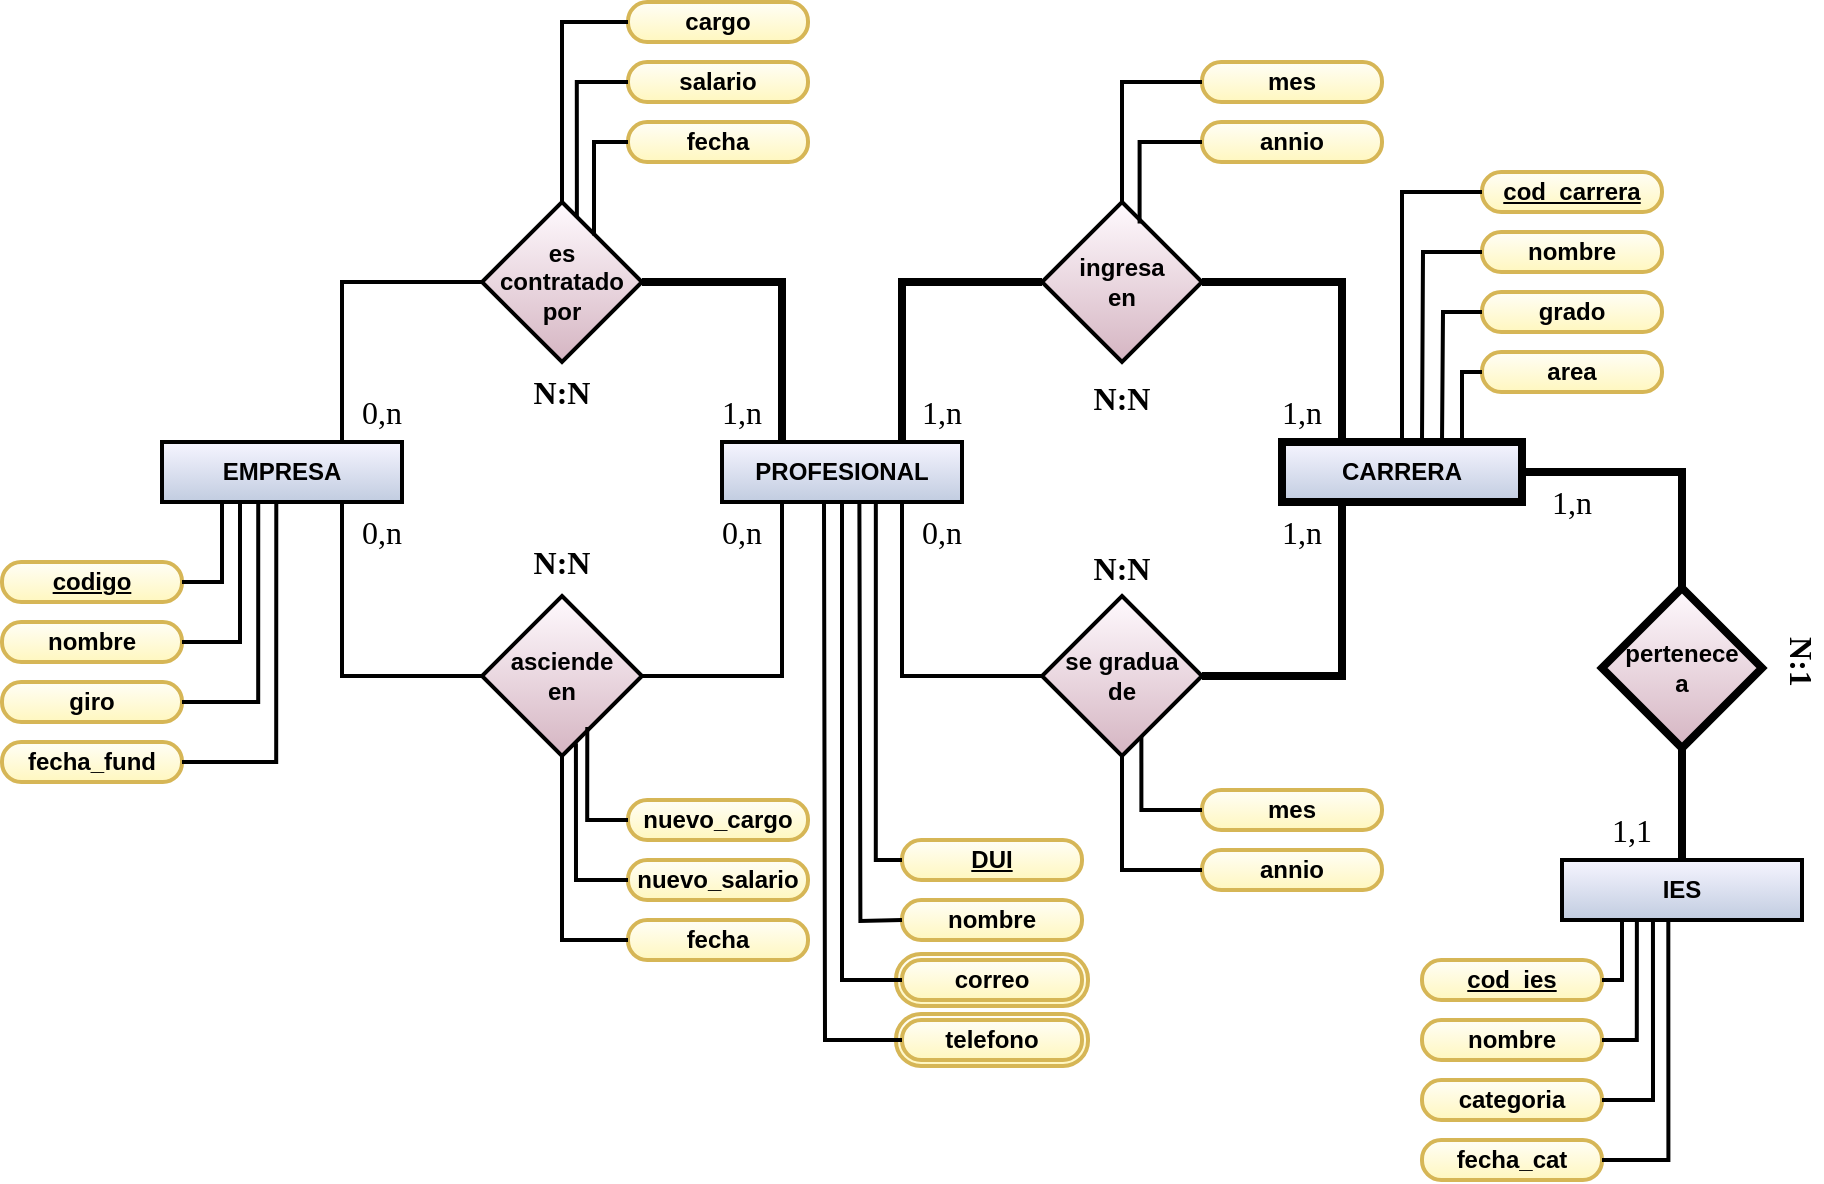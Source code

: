 <mxfile version="10.5.6" type="device"><diagram id="uIg8veyXVOb4OoaZlnQF" name="Page-1"><mxGraphModel dx="1394" dy="835" grid="1" gridSize="10" guides="1" tooltips="1" connect="1" arrows="1" fold="1" page="1" pageScale="1" pageWidth="1100" pageHeight="1000" math="0" shadow="0"><root><mxCell id="0"/><mxCell id="1" parent="0"/><mxCell id="a2ecj6ynU2Jby5dxJ333-104" value="nombre" style="rounded=1;whiteSpace=wrap;html=1;arcSize=48;fillColor=#FFFEF7;strokeColor=#d6b656;strokeWidth=2;glass=0;shadow=0;comic=0;gradientColor=#FFF7BF;fontStyle=1" parent="1" vertex="1"><mxGeometry x="527" y="556" width="96" height="26" as="geometry"/></mxCell><mxCell id="a2ecj6ynU2Jby5dxJ333-103" value="nombre" style="rounded=1;whiteSpace=wrap;html=1;arcSize=48;fillColor=#FFFEF7;strokeColor=#d6b656;strokeWidth=2;glass=0;shadow=0;comic=0;gradientColor=#FFF7BF;fontStyle=1" parent="1" vertex="1"><mxGeometry x="527" y="526" width="96" height="26" as="geometry"/></mxCell><mxCell id="a2ecj6ynU2Jby5dxJ333-1" value="EMPRESA" style="rounded=0;whiteSpace=wrap;html=1;fillColor=#F6F5FF;strokeColor=#000000;strokeWidth=2;fontStyle=1;shadow=0;comic=0;gradientColor=#C1CCE0;" parent="1" vertex="1"><mxGeometry x="160" y="270" width="120" height="30" as="geometry"/></mxCell><mxCell id="a2ecj6ynU2Jby5dxJ333-2" value="PROFESIONAL" style="rounded=0;whiteSpace=wrap;html=1;fillColor=#F6F5FF;strokeColor=#000000;strokeWidth=2;fontStyle=1;shadow=0;comic=0;gradientColor=#C1CCE0;" parent="1" vertex="1"><mxGeometry x="440" y="270" width="120" height="30" as="geometry"/></mxCell><mxCell id="a2ecj6ynU2Jby5dxJ333-3" value="CARRERA" style="rounded=0;whiteSpace=wrap;html=1;fillColor=#F6F5FF;strokeColor=#000000;strokeWidth=4;fontStyle=1;shadow=0;comic=0;gradientColor=#C1CCE0;" parent="1" vertex="1"><mxGeometry x="720" y="270" width="120" height="30" as="geometry"/></mxCell><mxCell id="a2ecj6ynU2Jby5dxJ333-4" value="IES" style="rounded=0;whiteSpace=wrap;html=1;fillColor=#F6F5FF;strokeColor=#000000;strokeWidth=2;fontStyle=1;shadow=0;comic=0;gradientColor=#C1CCE0;" parent="1" vertex="1"><mxGeometry x="860" y="479" width="120" height="30" as="geometry"/></mxCell><mxCell id="a2ecj6ynU2Jby5dxJ333-5" value="es contratado por" style="rhombus;whiteSpace=wrap;html=1;rounded=0;shadow=0;glass=1;comic=0;strokeColor=#000000;strokeWidth=2;fillColor=#FFFAFE;gradientColor=#D5B5C2;fontStyle=1" parent="1" vertex="1"><mxGeometry x="320" y="150" width="80" height="80" as="geometry"/></mxCell><mxCell id="a2ecj6ynU2Jby5dxJ333-6" value="asciende&lt;br&gt;en&lt;br&gt;" style="rhombus;whiteSpace=wrap;html=1;rounded=0;shadow=0;glass=1;comic=0;strokeColor=#000000;strokeWidth=2;fillColor=#FFFAFE;gradientColor=#D5B5C2;fontStyle=1" parent="1" vertex="1"><mxGeometry x="320" y="347" width="80" height="80" as="geometry"/></mxCell><mxCell id="a2ecj6ynU2Jby5dxJ333-7" value="ingresa&lt;br&gt;en&lt;br&gt;" style="rhombus;whiteSpace=wrap;html=1;rounded=0;shadow=0;glass=1;comic=0;strokeColor=#000000;strokeWidth=2;fillColor=#FFFAFE;gradientColor=#D5B5C2;fontStyle=1" parent="1" vertex="1"><mxGeometry x="600" y="150" width="80" height="80" as="geometry"/></mxCell><mxCell id="a2ecj6ynU2Jby5dxJ333-8" value="se gradua&lt;br&gt;de&lt;br&gt;" style="rhombus;whiteSpace=wrap;html=1;rounded=0;shadow=0;glass=1;comic=0;strokeColor=#000000;strokeWidth=2;fillColor=#FFFAFE;gradientColor=#D5B5C2;fontStyle=1" parent="1" vertex="1"><mxGeometry x="600" y="347" width="80" height="80" as="geometry"/></mxCell><mxCell id="a2ecj6ynU2Jby5dxJ333-9" value="pertenece&lt;br&gt;a&lt;br&gt;" style="rhombus;whiteSpace=wrap;html=1;rounded=0;shadow=0;glass=1;comic=0;strokeColor=#000000;strokeWidth=4;fillColor=#FFFAFE;gradientColor=#D5B5C2;fontStyle=1" parent="1" vertex="1"><mxGeometry x="880" y="343" width="80" height="80" as="geometry"/></mxCell><mxCell id="a2ecj6ynU2Jby5dxJ333-10" value="" style="endArrow=none;html=1;shadow=0;strokeWidth=2;entryX=0;entryY=0.5;entryDx=0;entryDy=0;exitX=0.75;exitY=0;exitDx=0;exitDy=0;rounded=0;edgeStyle=orthogonalEdgeStyle;" parent="1" source="a2ecj6ynU2Jby5dxJ333-1" target="a2ecj6ynU2Jby5dxJ333-5" edge="1"><mxGeometry width="50" height="50" relative="1" as="geometry"><mxPoint x="332" y="395" as="sourcePoint"/><mxPoint x="260" y="395" as="targetPoint"/></mxGeometry></mxCell><mxCell id="a2ecj6ynU2Jby5dxJ333-11" value="" style="endArrow=none;html=1;shadow=0;strokeWidth=2;entryX=0;entryY=0.5;entryDx=0;entryDy=0;exitX=0.75;exitY=1;exitDx=0;exitDy=0;rounded=0;edgeStyle=orthogonalEdgeStyle;" parent="1" source="a2ecj6ynU2Jby5dxJ333-1" target="a2ecj6ynU2Jby5dxJ333-6" edge="1"><mxGeometry width="50" height="50" relative="1" as="geometry"><mxPoint x="230" y="280" as="sourcePoint"/><mxPoint x="330" y="180" as="targetPoint"/></mxGeometry></mxCell><mxCell id="a2ecj6ynU2Jby5dxJ333-12" value="" style="endArrow=none;html=1;shadow=0;strokeWidth=4;entryX=0.25;entryY=0;entryDx=0;entryDy=0;exitX=1;exitY=0.5;exitDx=0;exitDy=0;rounded=0;edgeStyle=orthogonalEdgeStyle;" parent="1" source="a2ecj6ynU2Jby5dxJ333-5" target="a2ecj6ynU2Jby5dxJ333-2" edge="1"><mxGeometry width="50" height="50" relative="1" as="geometry"><mxPoint x="230" y="310" as="sourcePoint"/><mxPoint x="330" y="420" as="targetPoint"/></mxGeometry></mxCell><mxCell id="a2ecj6ynU2Jby5dxJ333-16" value="" style="endArrow=none;html=1;shadow=0;strokeWidth=2;entryX=0.25;entryY=1;entryDx=0;entryDy=0;exitX=1;exitY=0.5;exitDx=0;exitDy=0;rounded=0;edgeStyle=orthogonalEdgeStyle;" parent="1" source="a2ecj6ynU2Jby5dxJ333-6" target="a2ecj6ynU2Jby5dxJ333-2" edge="1"><mxGeometry width="50" height="50" relative="1" as="geometry"><mxPoint x="410" y="180" as="sourcePoint"/><mxPoint x="480" y="280" as="targetPoint"/></mxGeometry></mxCell><mxCell id="a2ecj6ynU2Jby5dxJ333-17" value="" style="endArrow=none;html=1;shadow=0;strokeWidth=4;entryX=0.75;entryY=0;entryDx=0;entryDy=0;exitX=0;exitY=0.5;exitDx=0;exitDy=0;rounded=0;edgeStyle=orthogonalEdgeStyle;" parent="1" source="a2ecj6ynU2Jby5dxJ333-7" target="a2ecj6ynU2Jby5dxJ333-2" edge="1"><mxGeometry width="50" height="50" relative="1" as="geometry"><mxPoint x="410" y="180" as="sourcePoint"/><mxPoint x="480" y="280" as="targetPoint"/></mxGeometry></mxCell><mxCell id="a2ecj6ynU2Jby5dxJ333-18" value="" style="endArrow=none;html=1;shadow=0;strokeWidth=2;entryX=0.75;entryY=1;entryDx=0;entryDy=0;exitX=0;exitY=0.5;exitDx=0;exitDy=0;rounded=0;edgeStyle=orthogonalEdgeStyle;" parent="1" source="a2ecj6ynU2Jby5dxJ333-8" target="a2ecj6ynU2Jby5dxJ333-2" edge="1"><mxGeometry width="50" height="50" relative="1" as="geometry"><mxPoint x="610" y="180" as="sourcePoint"/><mxPoint x="540" y="280" as="targetPoint"/></mxGeometry></mxCell><mxCell id="a2ecj6ynU2Jby5dxJ333-19" value="" style="endArrow=none;html=1;shadow=0;strokeWidth=4;entryX=0.25;entryY=0;entryDx=0;entryDy=0;exitX=1;exitY=0.5;exitDx=0;exitDy=0;rounded=0;edgeStyle=orthogonalEdgeStyle;" parent="1" source="a2ecj6ynU2Jby5dxJ333-7" target="a2ecj6ynU2Jby5dxJ333-3" edge="1"><mxGeometry width="50" height="50" relative="1" as="geometry"><mxPoint x="610" y="180" as="sourcePoint"/><mxPoint x="540" y="280" as="targetPoint"/></mxGeometry></mxCell><mxCell id="a2ecj6ynU2Jby5dxJ333-20" value="" style="endArrow=none;html=1;shadow=0;strokeWidth=4;entryX=0.25;entryY=1;entryDx=0;entryDy=0;exitX=1;exitY=0.5;exitDx=0;exitDy=0;rounded=0;edgeStyle=orthogonalEdgeStyle;" parent="1" source="a2ecj6ynU2Jby5dxJ333-8" target="a2ecj6ynU2Jby5dxJ333-3" edge="1"><mxGeometry width="50" height="50" relative="1" as="geometry"><mxPoint x="690" y="180" as="sourcePoint"/><mxPoint x="760" y="280" as="targetPoint"/></mxGeometry></mxCell><mxCell id="a2ecj6ynU2Jby5dxJ333-21" value="" style="endArrow=none;html=1;shadow=0;strokeWidth=4;entryX=1;entryY=0.5;entryDx=0;entryDy=0;exitX=0.5;exitY=0;exitDx=0;exitDy=0;rounded=0;edgeStyle=orthogonalEdgeStyle;" parent="1" source="a2ecj6ynU2Jby5dxJ333-9" target="a2ecj6ynU2Jby5dxJ333-3" edge="1"><mxGeometry width="50" height="50" relative="1" as="geometry"><mxPoint x="690" y="420" as="sourcePoint"/><mxPoint x="760" y="310" as="targetPoint"/></mxGeometry></mxCell><mxCell id="a2ecj6ynU2Jby5dxJ333-22" value="" style="endArrow=none;html=1;shadow=0;strokeWidth=4;entryX=0.5;entryY=1;entryDx=0;entryDy=0;exitX=0.5;exitY=0;exitDx=0;exitDy=0;rounded=0;edgeStyle=orthogonalEdgeStyle;" parent="1" source="a2ecj6ynU2Jby5dxJ333-4" target="a2ecj6ynU2Jby5dxJ333-9" edge="1"><mxGeometry width="50" height="50" relative="1" as="geometry"><mxPoint x="930" y="361" as="sourcePoint"/><mxPoint x="850" y="276" as="targetPoint"/></mxGeometry></mxCell><mxCell id="a2ecj6ynU2Jby5dxJ333-24" value="codigo" style="rounded=1;whiteSpace=wrap;html=1;arcSize=48;fillColor=#FFFEF7;strokeColor=#d6b656;strokeWidth=2;glass=0;shadow=0;comic=0;gradientColor=#FFF7BF;fontStyle=5" parent="1" vertex="1"><mxGeometry x="80" y="330" width="90" height="20" as="geometry"/></mxCell><mxCell id="a2ecj6ynU2Jby5dxJ333-25" value="nombre" style="rounded=1;whiteSpace=wrap;html=1;arcSize=48;fillColor=#FFFEF7;strokeColor=#d6b656;strokeWidth=2;glass=0;shadow=0;comic=0;gradientColor=#FFF7BF;fontStyle=1" parent="1" vertex="1"><mxGeometry x="80" y="360" width="90" height="20" as="geometry"/></mxCell><mxCell id="a2ecj6ynU2Jby5dxJ333-26" value="giro" style="rounded=1;whiteSpace=wrap;html=1;arcSize=48;fillColor=#FFFEF7;strokeColor=#d6b656;strokeWidth=2;glass=0;shadow=0;comic=0;gradientColor=#FFF7BF;fontStyle=1" parent="1" vertex="1"><mxGeometry x="80" y="390" width="90" height="20" as="geometry"/></mxCell><mxCell id="a2ecj6ynU2Jby5dxJ333-27" value="fecha_fund" style="rounded=1;whiteSpace=wrap;html=1;arcSize=48;fillColor=#FFFEF7;strokeColor=#d6b656;strokeWidth=2;glass=0;shadow=0;comic=0;gradientColor=#FFF7BF;fontStyle=1" parent="1" vertex="1"><mxGeometry x="80" y="420" width="90" height="20" as="geometry"/></mxCell><mxCell id="a2ecj6ynU2Jby5dxJ333-29" value="" style="endArrow=none;html=1;shadow=0;strokeWidth=2;entryX=0.25;entryY=1;entryDx=0;entryDy=0;exitX=1;exitY=0.5;exitDx=0;exitDy=0;rounded=0;edgeStyle=orthogonalEdgeStyle;" parent="1" source="a2ecj6ynU2Jby5dxJ333-24" target="a2ecj6ynU2Jby5dxJ333-1" edge="1"><mxGeometry width="50" height="50" relative="1" as="geometry"><mxPoint x="259.857" y="309.857" as="sourcePoint"/><mxPoint x="330.143" y="420.143" as="targetPoint"/></mxGeometry></mxCell><mxCell id="a2ecj6ynU2Jby5dxJ333-30" value="" style="endArrow=none;html=1;shadow=0;strokeWidth=2;entryX=1;entryY=0.5;entryDx=0;entryDy=0;exitX=0.325;exitY=0.995;exitDx=0;exitDy=0;rounded=0;edgeStyle=orthogonalEdgeStyle;exitPerimeter=0;" parent="1" source="a2ecj6ynU2Jby5dxJ333-1" target="a2ecj6ynU2Jby5dxJ333-25" edge="1"><mxGeometry width="50" height="50" relative="1" as="geometry"><mxPoint x="259.857" y="309.857" as="sourcePoint"/><mxPoint x="330.143" y="420.143" as="targetPoint"/></mxGeometry></mxCell><mxCell id="a2ecj6ynU2Jby5dxJ333-31" value="" style="endArrow=none;html=1;shadow=0;strokeWidth=2;entryX=1;entryY=0.5;entryDx=0;entryDy=0;exitX=0.401;exitY=0.976;exitDx=0;exitDy=0;rounded=0;edgeStyle=orthogonalEdgeStyle;exitPerimeter=0;" parent="1" source="a2ecj6ynU2Jby5dxJ333-1" target="a2ecj6ynU2Jby5dxJ333-26" edge="1"><mxGeometry width="50" height="50" relative="1" as="geometry"><mxPoint x="209" y="309.857" as="sourcePoint"/><mxPoint x="179.857" y="380.143" as="targetPoint"/></mxGeometry></mxCell><mxCell id="a2ecj6ynU2Jby5dxJ333-32" value="" style="endArrow=none;html=1;shadow=0;strokeWidth=2;exitX=0.5;exitY=1;exitDx=0;exitDy=0;rounded=0;edgeStyle=orthogonalEdgeStyle;" parent="1" edge="1"><mxGeometry width="50" height="50" relative="1" as="geometry"><mxPoint x="217.143" y="299.857" as="sourcePoint"/><mxPoint x="170" y="430" as="targetPoint"/><Array as="points"><mxPoint x="217" y="430"/></Array></mxGeometry></mxCell><mxCell id="a2ecj6ynU2Jby5dxJ333-33" value="cod_carrera" style="rounded=1;whiteSpace=wrap;html=1;arcSize=48;fillColor=#FFFEF7;strokeColor=#d6b656;strokeWidth=2;glass=0;shadow=0;comic=0;gradientColor=#FFF7BF;fontStyle=5" parent="1" vertex="1"><mxGeometry x="820" y="135" width="90" height="20" as="geometry"/></mxCell><mxCell id="a2ecj6ynU2Jby5dxJ333-34" value="nombre" style="rounded=1;whiteSpace=wrap;html=1;arcSize=48;fillColor=#FFFEF7;strokeColor=#d6b656;strokeWidth=2;glass=0;shadow=0;comic=0;gradientColor=#FFF7BF;fontStyle=1" parent="1" vertex="1"><mxGeometry x="820" y="165" width="90" height="20" as="geometry"/></mxCell><mxCell id="a2ecj6ynU2Jby5dxJ333-35" value="grado" style="rounded=1;whiteSpace=wrap;html=1;arcSize=48;fillColor=#FFFEF7;strokeColor=#d6b656;strokeWidth=2;glass=0;shadow=0;comic=0;gradientColor=#FFF7BF;fontStyle=1" parent="1" vertex="1"><mxGeometry x="820" y="195" width="90" height="20" as="geometry"/></mxCell><mxCell id="a2ecj6ynU2Jby5dxJ333-36" value="area" style="rounded=1;whiteSpace=wrap;html=1;arcSize=48;fillColor=#FFFEF7;strokeColor=#d6b656;strokeWidth=2;glass=0;shadow=0;comic=0;gradientColor=#FFF7BF;fontStyle=1" parent="1" vertex="1"><mxGeometry x="820" y="225" width="90" height="20" as="geometry"/></mxCell><mxCell id="a2ecj6ynU2Jby5dxJ333-37" value="" style="endArrow=none;html=1;shadow=0;strokeWidth=2;entryX=0.5;entryY=0;entryDx=0;entryDy=0;exitX=0;exitY=0.5;exitDx=0;exitDy=0;rounded=0;edgeStyle=orthogonalEdgeStyle;" parent="1" source="a2ecj6ynU2Jby5dxJ333-33" target="a2ecj6ynU2Jby5dxJ333-3" edge="1"><mxGeometry width="50" height="50" relative="1" as="geometry"><mxPoint x="690.143" y="180.143" as="sourcePoint"/><mxPoint x="759.857" y="280.143" as="targetPoint"/></mxGeometry></mxCell><mxCell id="a2ecj6ynU2Jby5dxJ333-38" value="" style="endArrow=none;html=1;shadow=0;strokeWidth=2;exitX=0;exitY=0.5;exitDx=0;exitDy=0;rounded=0;edgeStyle=orthogonalEdgeStyle;" parent="1" source="a2ecj6ynU2Jby5dxJ333-34" edge="1"><mxGeometry width="50" height="50" relative="1" as="geometry"><mxPoint x="830.143" y="135" as="sourcePoint"/><mxPoint x="790" y="270" as="targetPoint"/></mxGeometry></mxCell><mxCell id="a2ecj6ynU2Jby5dxJ333-39" value="" style="endArrow=none;html=1;shadow=0;strokeWidth=2;exitX=0;exitY=0.5;exitDx=0;exitDy=0;rounded=0;edgeStyle=orthogonalEdgeStyle;" parent="1" source="a2ecj6ynU2Jby5dxJ333-35" edge="1"><mxGeometry width="50" height="50" relative="1" as="geometry"><mxPoint x="830.143" y="165.286" as="sourcePoint"/><mxPoint x="800" y="270" as="targetPoint"/></mxGeometry></mxCell><mxCell id="a2ecj6ynU2Jby5dxJ333-40" value="" style="endArrow=none;html=1;shadow=0;strokeWidth=2;exitX=0;exitY=0.5;exitDx=0;exitDy=0;rounded=0;edgeStyle=orthogonalEdgeStyle;" parent="1" source="a2ecj6ynU2Jby5dxJ333-36" edge="1"><mxGeometry width="50" height="50" relative="1" as="geometry"><mxPoint x="840.143" y="175.286" as="sourcePoint"/><mxPoint x="810" y="270" as="targetPoint"/></mxGeometry></mxCell><mxCell id="a2ecj6ynU2Jby5dxJ333-41" value="cod_ies" style="rounded=1;whiteSpace=wrap;html=1;arcSize=48;fillColor=#FFFEF7;strokeColor=#d6b656;strokeWidth=2;glass=0;shadow=0;comic=0;gradientColor=#FFF7BF;fontStyle=5" parent="1" vertex="1"><mxGeometry x="790" y="529" width="90" height="20" as="geometry"/></mxCell><mxCell id="a2ecj6ynU2Jby5dxJ333-42" value="nombre" style="rounded=1;whiteSpace=wrap;html=1;arcSize=48;fillColor=#FFFEF7;strokeColor=#d6b656;strokeWidth=2;glass=0;shadow=0;comic=0;gradientColor=#FFF7BF;fontStyle=1" parent="1" vertex="1"><mxGeometry x="790" y="559" width="90" height="20" as="geometry"/></mxCell><mxCell id="a2ecj6ynU2Jby5dxJ333-43" value="categoria" style="rounded=1;whiteSpace=wrap;html=1;arcSize=48;fillColor=#FFFEF7;strokeColor=#d6b656;strokeWidth=2;glass=0;shadow=0;comic=0;gradientColor=#FFF7BF;fontStyle=1" parent="1" vertex="1"><mxGeometry x="790" y="589" width="90" height="20" as="geometry"/></mxCell><mxCell id="a2ecj6ynU2Jby5dxJ333-44" value="fecha_cat" style="rounded=1;whiteSpace=wrap;html=1;arcSize=48;fillColor=#FFFEF7;strokeColor=#d6b656;strokeWidth=2;glass=0;shadow=0;comic=0;gradientColor=#FFF7BF;fontStyle=1" parent="1" vertex="1"><mxGeometry x="790" y="619" width="90" height="20" as="geometry"/></mxCell><mxCell id="a2ecj6ynU2Jby5dxJ333-45" value="" style="endArrow=none;html=1;shadow=0;strokeWidth=2;exitX=0.25;exitY=1;exitDx=0;exitDy=0;rounded=0;edgeStyle=orthogonalEdgeStyle;entryX=1;entryY=0.5;entryDx=0;entryDy=0;" parent="1" source="a2ecj6ynU2Jby5dxJ333-4" target="a2ecj6ynU2Jby5dxJ333-41" edge="1"><mxGeometry width="50" height="50" relative="1" as="geometry"><mxPoint x="920.167" y="521.167" as="sourcePoint"/><mxPoint x="910.5" y="556.5" as="targetPoint"/></mxGeometry></mxCell><mxCell id="a2ecj6ynU2Jby5dxJ333-46" value="" style="endArrow=none;html=1;shadow=0;strokeWidth=2;exitX=0.312;exitY=0.998;exitDx=0;exitDy=0;rounded=0;edgeStyle=orthogonalEdgeStyle;entryX=1;entryY=0.5;entryDx=0;entryDy=0;exitPerimeter=0;" parent="1" source="a2ecj6ynU2Jby5dxJ333-4" target="a2ecj6ynU2Jby5dxJ333-42" edge="1"><mxGeometry width="50" height="50" relative="1" as="geometry"><mxPoint x="899.81" y="518.952" as="sourcePoint"/><mxPoint x="889.81" y="548.952" as="targetPoint"/></mxGeometry></mxCell><mxCell id="a2ecj6ynU2Jby5dxJ333-47" value="" style="endArrow=none;html=1;shadow=0;strokeWidth=2;exitX=0.379;exitY=0.967;exitDx=0;exitDy=0;rounded=0;edgeStyle=orthogonalEdgeStyle;entryX=1;entryY=0.5;entryDx=0;entryDy=0;exitPerimeter=0;" parent="1" source="a2ecj6ynU2Jby5dxJ333-4" target="a2ecj6ynU2Jby5dxJ333-43" edge="1"><mxGeometry width="50" height="50" relative="1" as="geometry"><mxPoint x="907.429" y="518.952" as="sourcePoint"/><mxPoint x="889.81" y="578.952" as="targetPoint"/></mxGeometry></mxCell><mxCell id="a2ecj6ynU2Jby5dxJ333-48" value="" style="endArrow=none;html=1;shadow=0;strokeWidth=2;exitX=0.443;exitY=0.998;exitDx=0;exitDy=0;rounded=0;edgeStyle=orthogonalEdgeStyle;entryX=1;entryY=0.5;entryDx=0;entryDy=0;exitPerimeter=0;" parent="1" source="a2ecj6ynU2Jby5dxJ333-4" target="a2ecj6ynU2Jby5dxJ333-44" edge="1"><mxGeometry width="50" height="50" relative="1" as="geometry"><mxPoint x="915.524" y="518" as="sourcePoint"/><mxPoint x="889.81" y="608.952" as="targetPoint"/></mxGeometry></mxCell><mxCell id="a2ecj6ynU2Jby5dxJ333-53" value="DUI" style="rounded=1;whiteSpace=wrap;html=1;arcSize=48;fillColor=#FFFEF7;strokeColor=#d6b656;strokeWidth=2;glass=0;shadow=0;comic=0;gradientColor=#FFF7BF;fontStyle=5" parent="1" vertex="1"><mxGeometry x="530" y="469" width="90" height="20" as="geometry"/></mxCell><mxCell id="a2ecj6ynU2Jby5dxJ333-54" value="nombre" style="rounded=1;whiteSpace=wrap;html=1;arcSize=48;fillColor=#FFFEF7;strokeColor=#d6b656;strokeWidth=2;glass=0;shadow=0;comic=0;gradientColor=#FFF7BF;fontStyle=1" parent="1" vertex="1"><mxGeometry x="530" y="499" width="90" height="20" as="geometry"/></mxCell><mxCell id="a2ecj6ynU2Jby5dxJ333-55" value="correo" style="rounded=1;whiteSpace=wrap;html=1;arcSize=48;fillColor=#FFFEF7;strokeColor=#d6b656;strokeWidth=2;glass=0;shadow=0;comic=0;gradientColor=#FFF7BF;fontStyle=1" parent="1" vertex="1"><mxGeometry x="530" y="529" width="90" height="20" as="geometry"/></mxCell><mxCell id="a2ecj6ynU2Jby5dxJ333-56" value="telefono" style="rounded=1;whiteSpace=wrap;html=1;arcSize=48;fillColor=#FFFEF7;strokeColor=#d6b656;strokeWidth=2;glass=0;shadow=0;comic=0;gradientColor=#FFF7BF;fontStyle=1" parent="1" vertex="1"><mxGeometry x="530" y="559" width="90" height="20" as="geometry"/></mxCell><mxCell id="a2ecj6ynU2Jby5dxJ333-58" value="" style="endArrow=none;html=1;shadow=0;strokeWidth=2;entryX=0.641;entryY=1.007;entryDx=0;entryDy=0;exitX=0;exitY=0.5;exitDx=0;exitDy=0;rounded=0;edgeStyle=orthogonalEdgeStyle;entryPerimeter=0;" parent="1" source="a2ecj6ynU2Jby5dxJ333-53" target="a2ecj6ynU2Jby5dxJ333-2" edge="1"><mxGeometry width="50" height="50" relative="1" as="geometry"><mxPoint x="609.69" y="397.103" as="sourcePoint"/><mxPoint x="540.034" y="310.207" as="targetPoint"/></mxGeometry></mxCell><mxCell id="a2ecj6ynU2Jby5dxJ333-59" value="" style="endArrow=none;html=1;shadow=0;strokeWidth=2;entryX=0.5;entryY=1;entryDx=0;entryDy=0;rounded=0;edgeStyle=orthogonalEdgeStyle;" parent="1" edge="1"><mxGeometry width="50" height="50" relative="1" as="geometry"><mxPoint x="530" y="509" as="sourcePoint"/><mxPoint x="508.69" y="300.207" as="targetPoint"/></mxGeometry></mxCell><mxCell id="a2ecj6ynU2Jby5dxJ333-62" value="" style="endArrow=none;html=1;shadow=0;strokeWidth=2;entryX=0.5;entryY=1;entryDx=0;entryDy=0;exitX=0;exitY=0.5;exitDx=0;exitDy=0;rounded=0;edgeStyle=orthogonalEdgeStyle;" parent="1" source="a2ecj6ynU2Jby5dxJ333-55" target="a2ecj6ynU2Jby5dxJ333-2" edge="1"><mxGeometry width="50" height="50" relative="1" as="geometry"><mxPoint x="540.034" y="488.828" as="sourcePoint"/><mxPoint x="526.931" y="310.207" as="targetPoint"/></mxGeometry></mxCell><mxCell id="a2ecj6ynU2Jby5dxJ333-63" value="" style="endArrow=none;html=1;shadow=0;strokeWidth=2;rounded=0;edgeStyle=orthogonalEdgeStyle;exitX=0;exitY=0.5;exitDx=0;exitDy=0;" parent="1" source="a2ecj6ynU2Jby5dxJ333-56" edge="1"><mxGeometry width="50" height="50" relative="1" as="geometry"><mxPoint x="500" y="590" as="sourcePoint"/><mxPoint x="491" y="300" as="targetPoint"/></mxGeometry></mxCell><mxCell id="a2ecj6ynU2Jby5dxJ333-68" value="mes" style="rounded=1;whiteSpace=wrap;html=1;arcSize=48;fillColor=#FFFEF7;strokeColor=#d6b656;strokeWidth=2;glass=0;shadow=0;comic=0;gradientColor=#FFF7BF;fontStyle=1" parent="1" vertex="1"><mxGeometry x="680" y="80" width="90" height="20" as="geometry"/></mxCell><mxCell id="a2ecj6ynU2Jby5dxJ333-69" value="annio" style="rounded=1;whiteSpace=wrap;html=1;arcSize=48;fillColor=#FFFEF7;strokeColor=#d6b656;strokeWidth=2;glass=0;shadow=0;comic=0;gradientColor=#FFF7BF;fontStyle=1" parent="1" vertex="1"><mxGeometry x="680" y="110" width="90" height="20" as="geometry"/></mxCell><mxCell id="a2ecj6ynU2Jby5dxJ333-70" value="mes" style="rounded=1;whiteSpace=wrap;html=1;arcSize=48;fillColor=#FFFEF7;strokeColor=#d6b656;strokeWidth=2;glass=0;shadow=0;comic=0;gradientColor=#FFF7BF;fontStyle=1" parent="1" vertex="1"><mxGeometry x="680" y="444" width="90" height="20" as="geometry"/></mxCell><mxCell id="a2ecj6ynU2Jby5dxJ333-71" value="annio" style="rounded=1;whiteSpace=wrap;html=1;arcSize=48;fillColor=#FFFEF7;strokeColor=#d6b656;strokeWidth=2;glass=0;shadow=0;comic=0;gradientColor=#FFF7BF;fontStyle=1" parent="1" vertex="1"><mxGeometry x="680" y="474" width="90" height="20" as="geometry"/></mxCell><mxCell id="a2ecj6ynU2Jby5dxJ333-72" value="" style="endArrow=none;html=1;shadow=0;strokeWidth=2;exitX=0.61;exitY=0.135;exitDx=0;exitDy=0;rounded=0;edgeStyle=orthogonalEdgeStyle;exitPerimeter=0;entryX=0;entryY=0.5;entryDx=0;entryDy=0;" parent="1" source="a2ecj6ynU2Jby5dxJ333-7" target="a2ecj6ynU2Jby5dxJ333-69" edge="1"><mxGeometry width="50" height="50" relative="1" as="geometry"><mxPoint x="689.667" y="397.333" as="sourcePoint"/><mxPoint x="680" y="156" as="targetPoint"/></mxGeometry></mxCell><mxCell id="a2ecj6ynU2Jby5dxJ333-73" value="" style="endArrow=none;html=1;shadow=0;strokeWidth=2;exitX=0.5;exitY=0;exitDx=0;exitDy=0;rounded=0;edgeStyle=orthogonalEdgeStyle;entryX=0;entryY=0.5;entryDx=0;entryDy=0;" parent="1" source="a2ecj6ynU2Jby5dxJ333-7" target="a2ecj6ynU2Jby5dxJ333-68" edge="1"><mxGeometry width="50" height="50" relative="1" as="geometry"><mxPoint x="656.333" y="169" as="sourcePoint"/><mxPoint x="630" y="90" as="targetPoint"/></mxGeometry></mxCell><mxCell id="a2ecj6ynU2Jby5dxJ333-74" value="" style="endArrow=none;html=1;shadow=0;strokeWidth=2;rounded=0;edgeStyle=orthogonalEdgeStyle;entryX=0;entryY=0.5;entryDx=0;entryDy=0;exitX=0.621;exitY=0.879;exitDx=0;exitDy=0;exitPerimeter=0;" parent="1" source="a2ecj6ynU2Jby5dxJ333-8" target="a2ecj6ynU2Jby5dxJ333-70" edge="1"><mxGeometry width="50" height="50" relative="1" as="geometry"><mxPoint x="656" y="470" as="sourcePoint"/><mxPoint x="689.667" y="129.833" as="targetPoint"/></mxGeometry></mxCell><mxCell id="a2ecj6ynU2Jby5dxJ333-75" value="" style="endArrow=none;html=1;shadow=0;strokeWidth=2;rounded=0;edgeStyle=orthogonalEdgeStyle;entryX=0;entryY=0.5;entryDx=0;entryDy=0;exitX=0.5;exitY=1;exitDx=0;exitDy=0;" parent="1" source="a2ecj6ynU2Jby5dxJ333-8" target="a2ecj6ynU2Jby5dxJ333-71" edge="1"><mxGeometry width="50" height="50" relative="1" as="geometry"><mxPoint x="659.667" y="427.333" as="sourcePoint"/><mxPoint x="689.667" y="464" as="targetPoint"/></mxGeometry></mxCell><mxCell id="a2ecj6ynU2Jby5dxJ333-76" value="cargo" style="rounded=1;whiteSpace=wrap;html=1;arcSize=48;fillColor=#FFFEF7;strokeColor=#d6b656;strokeWidth=2;glass=0;shadow=0;comic=0;gradientColor=#FFF7BF;fontStyle=1" parent="1" vertex="1"><mxGeometry x="393" y="50" width="90" height="20" as="geometry"/></mxCell><mxCell id="a2ecj6ynU2Jby5dxJ333-77" value="salario" style="rounded=1;whiteSpace=wrap;html=1;arcSize=48;fillColor=#FFFEF7;strokeColor=#d6b656;strokeWidth=2;glass=0;shadow=0;comic=0;gradientColor=#FFF7BF;fontStyle=1" parent="1" vertex="1"><mxGeometry x="393" y="80" width="90" height="20" as="geometry"/></mxCell><mxCell id="a2ecj6ynU2Jby5dxJ333-78" value="fecha" style="rounded=1;whiteSpace=wrap;html=1;arcSize=48;fillColor=#FFFEF7;strokeColor=#d6b656;strokeWidth=2;glass=0;shadow=0;comic=0;gradientColor=#FFF7BF;fontStyle=1" parent="1" vertex="1"><mxGeometry x="393" y="110" width="90" height="20" as="geometry"/></mxCell><mxCell id="a2ecj6ynU2Jby5dxJ333-79" value="" style="endArrow=none;html=1;shadow=0;strokeWidth=2;exitX=0.5;exitY=0;exitDx=0;exitDy=0;rounded=0;edgeStyle=orthogonalEdgeStyle;entryX=0;entryY=0.5;entryDx=0;entryDy=0;" parent="1" source="a2ecj6ynU2Jby5dxJ333-5" target="a2ecj6ynU2Jby5dxJ333-76" edge="1"><mxGeometry width="50" height="50" relative="1" as="geometry"><mxPoint x="649.667" y="159.833" as="sourcePoint"/><mxPoint x="689.667" y="99.833" as="targetPoint"/></mxGeometry></mxCell><mxCell id="a2ecj6ynU2Jby5dxJ333-80" value="" style="endArrow=none;html=1;shadow=0;strokeWidth=2;exitX=0.593;exitY=0.096;exitDx=0;exitDy=0;rounded=0;edgeStyle=orthogonalEdgeStyle;entryX=0;entryY=0.5;entryDx=0;entryDy=0;exitPerimeter=0;" parent="1" source="a2ecj6ynU2Jby5dxJ333-5" target="a2ecj6ynU2Jby5dxJ333-77" edge="1"><mxGeometry width="50" height="50" relative="1" as="geometry"><mxPoint x="369.81" y="160.095" as="sourcePoint"/><mxPoint x="409.81" y="70.095" as="targetPoint"/></mxGeometry></mxCell><mxCell id="a2ecj6ynU2Jby5dxJ333-81" value="" style="endArrow=none;html=1;shadow=0;strokeWidth=2;exitX=0.7;exitY=0.21;exitDx=0;exitDy=0;rounded=0;edgeStyle=orthogonalEdgeStyle;entryX=0;entryY=0.5;entryDx=0;entryDy=0;exitPerimeter=0;" parent="1" source="a2ecj6ynU2Jby5dxJ333-5" target="a2ecj6ynU2Jby5dxJ333-78" edge="1"><mxGeometry width="50" height="50" relative="1" as="geometry"><mxPoint x="377.429" y="167.714" as="sourcePoint"/><mxPoint x="409.81" y="100.095" as="targetPoint"/></mxGeometry></mxCell><mxCell id="a2ecj6ynU2Jby5dxJ333-82" value="nuevo_cargo" style="rounded=1;whiteSpace=wrap;html=1;arcSize=48;fillColor=#FFFEF7;strokeColor=#d6b656;strokeWidth=2;glass=0;shadow=0;comic=0;gradientColor=#FFF7BF;fontStyle=1" parent="1" vertex="1"><mxGeometry x="393" y="449" width="90" height="20" as="geometry"/></mxCell><mxCell id="a2ecj6ynU2Jby5dxJ333-83" value="nuevo_salario" style="rounded=1;whiteSpace=wrap;html=1;arcSize=48;fillColor=#FFFEF7;strokeColor=#d6b656;strokeWidth=2;glass=0;shadow=0;comic=0;gradientColor=#FFF7BF;fontStyle=1" parent="1" vertex="1"><mxGeometry x="393" y="479" width="90" height="20" as="geometry"/></mxCell><mxCell id="a2ecj6ynU2Jby5dxJ333-84" value="fecha" style="rounded=1;whiteSpace=wrap;html=1;arcSize=48;fillColor=#FFFEF7;strokeColor=#d6b656;strokeWidth=2;glass=0;shadow=0;comic=0;gradientColor=#FFF7BF;fontStyle=1" parent="1" vertex="1"><mxGeometry x="393" y="509" width="90" height="20" as="geometry"/></mxCell><mxCell id="a2ecj6ynU2Jby5dxJ333-85" value="" style="endArrow=none;html=1;shadow=0;strokeWidth=2;rounded=0;edgeStyle=orthogonalEdgeStyle;entryX=0;entryY=0.5;entryDx=0;entryDy=0;exitX=0.5;exitY=1;exitDx=0;exitDy=0;" parent="1" source="a2ecj6ynU2Jby5dxJ333-6" target="a2ecj6ynU2Jby5dxJ333-84" edge="1"><mxGeometry width="50" height="50" relative="1" as="geometry"><mxPoint x="330" y="440" as="sourcePoint"/><mxPoint x="370" y="450" as="targetPoint"/></mxGeometry></mxCell><mxCell id="a2ecj6ynU2Jby5dxJ333-86" value="" style="endArrow=none;html=1;shadow=0;strokeWidth=2;rounded=0;edgeStyle=orthogonalEdgeStyle;entryX=0;entryY=0.5;entryDx=0;entryDy=0;exitX=0.587;exitY=0.92;exitDx=0;exitDy=0;exitPerimeter=0;" parent="1" source="a2ecj6ynU2Jby5dxJ333-6" target="a2ecj6ynU2Jby5dxJ333-83" edge="1"><mxGeometry width="50" height="50" relative="1" as="geometry"><mxPoint x="369.81" y="437.238" as="sourcePoint"/><mxPoint x="403.143" y="529.143" as="targetPoint"/></mxGeometry></mxCell><mxCell id="a2ecj6ynU2Jby5dxJ333-87" value="" style="endArrow=none;html=1;shadow=0;strokeWidth=2;rounded=0;edgeStyle=orthogonalEdgeStyle;entryX=0;entryY=0.5;entryDx=0;entryDy=0;exitX=0.658;exitY=0.818;exitDx=0;exitDy=0;exitPerimeter=0;" parent="1" source="a2ecj6ynU2Jby5dxJ333-6" target="a2ecj6ynU2Jby5dxJ333-82" edge="1"><mxGeometry width="50" height="50" relative="1" as="geometry"><mxPoint x="376.952" y="430.571" as="sourcePoint"/><mxPoint x="403.143" y="499.143" as="targetPoint"/></mxGeometry></mxCell><mxCell id="a2ecj6ynU2Jby5dxJ333-88" value="0,n" style="text;html=1;strokeColor=none;fillColor=none;align=center;verticalAlign=middle;whiteSpace=wrap;rounded=0;shadow=0;glass=1;comic=0;fontSize=16;fontStyle=0;fontFamily=Tahoma;" parent="1" vertex="1"><mxGeometry x="250" y="245" width="40" height="20" as="geometry"/></mxCell><mxCell id="a2ecj6ynU2Jby5dxJ333-89" value="0,n" style="text;html=1;strokeColor=none;fillColor=none;align=center;verticalAlign=middle;whiteSpace=wrap;rounded=0;shadow=0;glass=1;comic=0;fontSize=16;fontStyle=0;fontFamily=Tahoma;" parent="1" vertex="1"><mxGeometry x="250" y="305" width="40" height="20" as="geometry"/></mxCell><mxCell id="a2ecj6ynU2Jby5dxJ333-90" value="1,n" style="text;html=1;strokeColor=none;fillColor=none;align=center;verticalAlign=middle;whiteSpace=wrap;rounded=0;shadow=0;glass=1;comic=0;fontSize=16;fontStyle=0;fontFamily=Tahoma;" parent="1" vertex="1"><mxGeometry x="430" y="245" width="40" height="20" as="geometry"/></mxCell><mxCell id="a2ecj6ynU2Jby5dxJ333-91" value="0,n" style="text;html=1;strokeColor=none;fillColor=none;align=center;verticalAlign=middle;whiteSpace=wrap;rounded=0;shadow=0;glass=1;comic=0;fontSize=16;fontStyle=0;fontFamily=Tahoma;" parent="1" vertex="1"><mxGeometry x="430" y="305" width="40" height="20" as="geometry"/></mxCell><mxCell id="a2ecj6ynU2Jby5dxJ333-92" value="1,n" style="text;html=1;strokeColor=none;fillColor=none;align=center;verticalAlign=middle;whiteSpace=wrap;rounded=0;shadow=0;glass=1;comic=0;fontSize=16;fontStyle=0;fontFamily=Tahoma;" parent="1" vertex="1"><mxGeometry x="530" y="245" width="40" height="20" as="geometry"/></mxCell><mxCell id="a2ecj6ynU2Jby5dxJ333-93" value="0,n" style="text;html=1;strokeColor=none;fillColor=none;align=center;verticalAlign=middle;whiteSpace=wrap;rounded=0;shadow=0;glass=1;comic=0;fontSize=16;fontStyle=0;fontFamily=Tahoma;" parent="1" vertex="1"><mxGeometry x="530" y="305" width="40" height="20" as="geometry"/></mxCell><mxCell id="a2ecj6ynU2Jby5dxJ333-94" value="1,n" style="text;html=1;strokeColor=none;fillColor=none;align=center;verticalAlign=middle;whiteSpace=wrap;rounded=0;shadow=0;glass=1;comic=0;fontSize=16;fontStyle=0;fontFamily=Tahoma;" parent="1" vertex="1"><mxGeometry x="710" y="245" width="40" height="20" as="geometry"/></mxCell><mxCell id="a2ecj6ynU2Jby5dxJ333-95" value="1,n" style="text;html=1;strokeColor=none;fillColor=none;align=center;verticalAlign=middle;whiteSpace=wrap;rounded=0;shadow=0;glass=1;comic=0;fontSize=16;fontStyle=0;fontFamily=Tahoma;" parent="1" vertex="1"><mxGeometry x="710" y="305" width="40" height="20" as="geometry"/></mxCell><mxCell id="a2ecj6ynU2Jby5dxJ333-96" value="1,n" style="text;html=1;strokeColor=none;fillColor=none;align=center;verticalAlign=middle;whiteSpace=wrap;rounded=0;shadow=0;glass=1;comic=0;fontSize=16;fontStyle=0;fontFamily=Tahoma;" parent="1" vertex="1"><mxGeometry x="845" y="290" width="40" height="20" as="geometry"/></mxCell><mxCell id="a2ecj6ynU2Jby5dxJ333-97" value="1,1" style="text;html=1;strokeColor=none;fillColor=none;align=center;verticalAlign=middle;whiteSpace=wrap;rounded=0;shadow=0;glass=1;comic=0;fontSize=16;fontStyle=0;fontFamily=Tahoma;" parent="1" vertex="1"><mxGeometry x="875" y="454" width="40" height="20" as="geometry"/></mxCell><mxCell id="a2ecj6ynU2Jby5dxJ333-98" value="N:N" style="text;html=1;strokeColor=none;fillColor=none;align=center;verticalAlign=middle;whiteSpace=wrap;rounded=0;shadow=0;glass=1;comic=0;fontSize=16;fontStyle=1;fontFamily=Tahoma;" parent="1" vertex="1"><mxGeometry x="340" y="235" width="40" height="20" as="geometry"/></mxCell><mxCell id="a2ecj6ynU2Jby5dxJ333-99" value="N:N" style="text;html=1;strokeColor=none;fillColor=none;align=center;verticalAlign=middle;whiteSpace=wrap;rounded=0;shadow=0;glass=1;comic=0;fontSize=16;fontStyle=1;fontFamily=Tahoma;" parent="1" vertex="1"><mxGeometry x="340" y="320" width="40" height="20" as="geometry"/></mxCell><mxCell id="a2ecj6ynU2Jby5dxJ333-100" value="N:N" style="text;html=1;strokeColor=none;fillColor=none;align=center;verticalAlign=middle;whiteSpace=wrap;rounded=0;shadow=0;glass=1;comic=0;fontSize=16;fontStyle=1;fontFamily=Tahoma;" parent="1" vertex="1"><mxGeometry x="620" y="238" width="40" height="20" as="geometry"/></mxCell><mxCell id="a2ecj6ynU2Jby5dxJ333-101" value="N:N" style="text;html=1;strokeColor=none;fillColor=none;align=center;verticalAlign=middle;whiteSpace=wrap;rounded=0;shadow=0;glass=1;comic=0;fontSize=16;fontStyle=1;fontFamily=Tahoma;" parent="1" vertex="1"><mxGeometry x="620" y="323" width="40" height="20" as="geometry"/></mxCell><mxCell id="a2ecj6ynU2Jby5dxJ333-102" value="N:1" style="text;html=1;strokeColor=none;fillColor=none;align=center;verticalAlign=middle;whiteSpace=wrap;rounded=0;shadow=0;glass=1;comic=0;fontSize=16;fontStyle=1;fontFamily=Tahoma;rotation=90;" parent="1" vertex="1"><mxGeometry x="960" y="370" width="40" height="20" as="geometry"/></mxCell></root></mxGraphModel></diagram></mxfile>